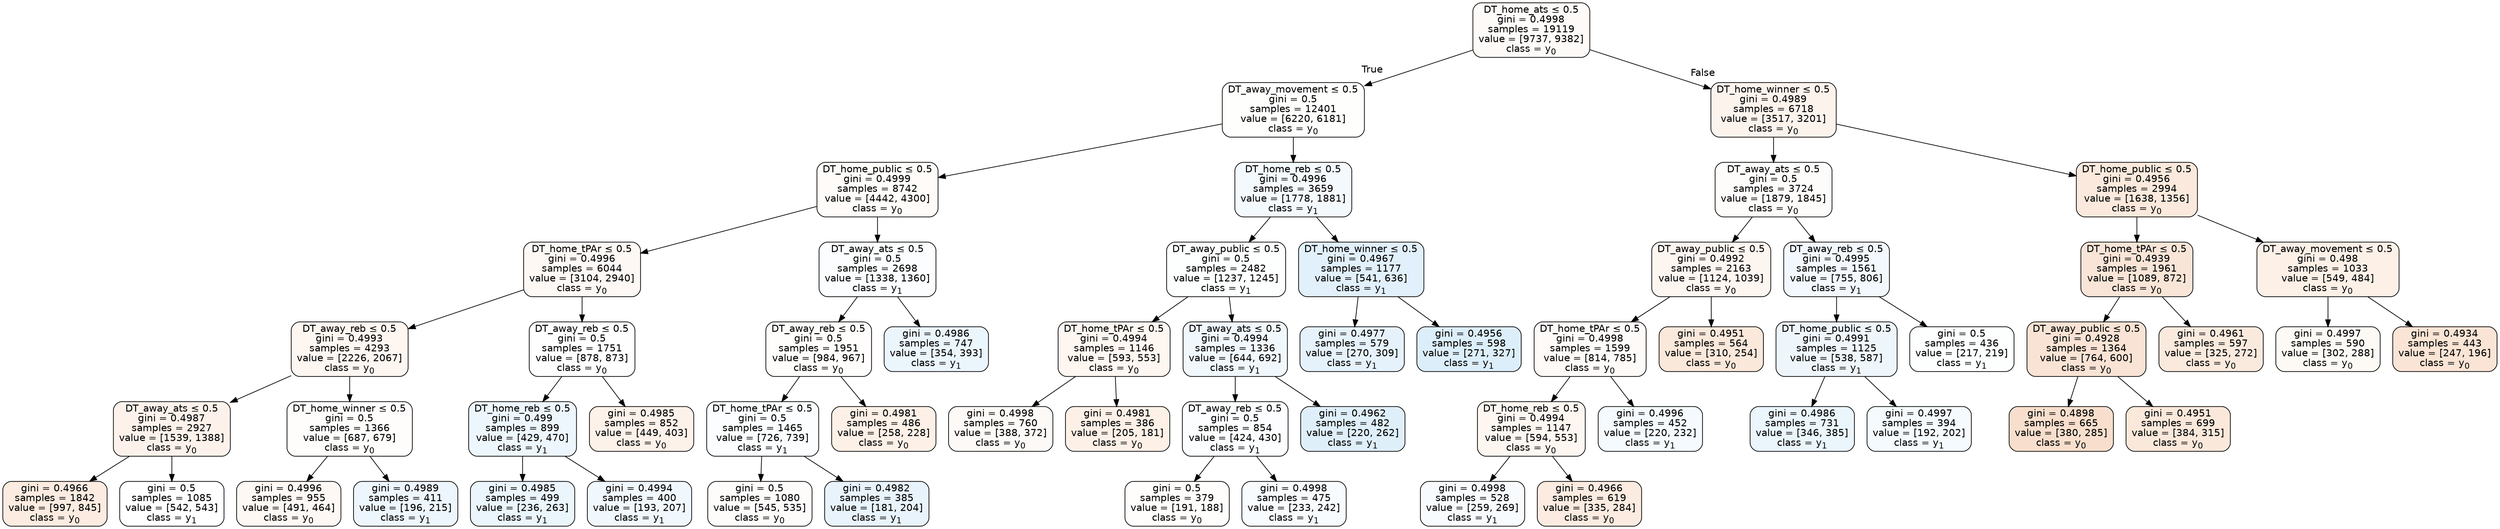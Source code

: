 digraph Tree {
node [shape=box, style="filled, rounded", color="black", fontname=helvetica] ;
edge [fontname=helvetica] ;
0 [label=<DT_home_ats &le; 0.5<br/>gini = 0.4998<br/>samples = 19119<br/>value = [9737, 9382]<br/>class = y<SUB>0</SUB>>, fillcolor="#e5813909"] ;
1 [label=<DT_away_movement &le; 0.5<br/>gini = 0.5<br/>samples = 12401<br/>value = [6220, 6181]<br/>class = y<SUB>0</SUB>>, fillcolor="#e5813902"] ;
0 -> 1 [labeldistance=2.5, labelangle=45, headlabel="True"] ;
2 [label=<DT_home_public &le; 0.5<br/>gini = 0.4999<br/>samples = 8742<br/>value = [4442, 4300]<br/>class = y<SUB>0</SUB>>, fillcolor="#e5813908"] ;
1 -> 2 ;
3 [label=<DT_home_tPAr &le; 0.5<br/>gini = 0.4996<br/>samples = 6044<br/>value = [3104, 2940]<br/>class = y<SUB>0</SUB>>, fillcolor="#e581390d"] ;
2 -> 3 ;
4 [label=<DT_away_reb &le; 0.5<br/>gini = 0.4993<br/>samples = 4293<br/>value = [2226, 2067]<br/>class = y<SUB>0</SUB>>, fillcolor="#e5813912"] ;
3 -> 4 ;
5 [label=<DT_away_ats &le; 0.5<br/>gini = 0.4987<br/>samples = 2927<br/>value = [1539, 1388]<br/>class = y<SUB>0</SUB>>, fillcolor="#e5813919"] ;
4 -> 5 ;
6 [label=<gini = 0.4966<br/>samples = 1842<br/>value = [997, 845]<br/>class = y<SUB>0</SUB>>, fillcolor="#e5813927"] ;
5 -> 6 ;
7 [label=<gini = 0.5<br/>samples = 1085<br/>value = [542, 543]<br/>class = y<SUB>1</SUB>>, fillcolor="#399de500"] ;
5 -> 7 ;
8 [label=<DT_home_winner &le; 0.5<br/>gini = 0.5<br/>samples = 1366<br/>value = [687, 679]<br/>class = y<SUB>0</SUB>>, fillcolor="#e5813903"] ;
4 -> 8 ;
9 [label=<gini = 0.4996<br/>samples = 955<br/>value = [491, 464]<br/>class = y<SUB>0</SUB>>, fillcolor="#e581390e"] ;
8 -> 9 ;
10 [label=<gini = 0.4989<br/>samples = 411<br/>value = [196, 215]<br/>class = y<SUB>1</SUB>>, fillcolor="#399de517"] ;
8 -> 10 ;
11 [label=<DT_away_reb &le; 0.5<br/>gini = 0.5<br/>samples = 1751<br/>value = [878, 873]<br/>class = y<SUB>0</SUB>>, fillcolor="#e5813901"] ;
3 -> 11 ;
12 [label=<DT_home_reb &le; 0.5<br/>gini = 0.499<br/>samples = 899<br/>value = [429, 470]<br/>class = y<SUB>1</SUB>>, fillcolor="#399de516"] ;
11 -> 12 ;
13 [label=<gini = 0.4985<br/>samples = 499<br/>value = [236, 263]<br/>class = y<SUB>1</SUB>>, fillcolor="#399de51a"] ;
12 -> 13 ;
14 [label=<gini = 0.4994<br/>samples = 400<br/>value = [193, 207]<br/>class = y<SUB>1</SUB>>, fillcolor="#399de511"] ;
12 -> 14 ;
15 [label=<gini = 0.4985<br/>samples = 852<br/>value = [449, 403]<br/>class = y<SUB>0</SUB>>, fillcolor="#e581391a"] ;
11 -> 15 ;
16 [label=<DT_away_ats &le; 0.5<br/>gini = 0.5<br/>samples = 2698<br/>value = [1338, 1360]<br/>class = y<SUB>1</SUB>>, fillcolor="#399de504"] ;
2 -> 16 ;
17 [label=<DT_away_reb &le; 0.5<br/>gini = 0.5<br/>samples = 1951<br/>value = [984, 967]<br/>class = y<SUB>0</SUB>>, fillcolor="#e5813904"] ;
16 -> 17 ;
18 [label=<DT_home_tPAr &le; 0.5<br/>gini = 0.5<br/>samples = 1465<br/>value = [726, 739]<br/>class = y<SUB>1</SUB>>, fillcolor="#399de504"] ;
17 -> 18 ;
19 [label=<gini = 0.5<br/>samples = 1080<br/>value = [545, 535]<br/>class = y<SUB>0</SUB>>, fillcolor="#e5813905"] ;
18 -> 19 ;
20 [label=<gini = 0.4982<br/>samples = 385<br/>value = [181, 204]<br/>class = y<SUB>1</SUB>>, fillcolor="#399de51d"] ;
18 -> 20 ;
21 [label=<gini = 0.4981<br/>samples = 486<br/>value = [258, 228]<br/>class = y<SUB>0</SUB>>, fillcolor="#e581391e"] ;
17 -> 21 ;
22 [label=<gini = 0.4986<br/>samples = 747<br/>value = [354, 393]<br/>class = y<SUB>1</SUB>>, fillcolor="#399de519"] ;
16 -> 22 ;
23 [label=<DT_home_reb &le; 0.5<br/>gini = 0.4996<br/>samples = 3659<br/>value = [1778, 1881]<br/>class = y<SUB>1</SUB>>, fillcolor="#399de50e"] ;
1 -> 23 ;
24 [label=<DT_away_public &le; 0.5<br/>gini = 0.5<br/>samples = 2482<br/>value = [1237, 1245]<br/>class = y<SUB>1</SUB>>, fillcolor="#399de502"] ;
23 -> 24 ;
25 [label=<DT_home_tPAr &le; 0.5<br/>gini = 0.4994<br/>samples = 1146<br/>value = [593, 553]<br/>class = y<SUB>0</SUB>>, fillcolor="#e5813911"] ;
24 -> 25 ;
26 [label=<gini = 0.4998<br/>samples = 760<br/>value = [388, 372]<br/>class = y<SUB>0</SUB>>, fillcolor="#e581390b"] ;
25 -> 26 ;
27 [label=<gini = 0.4981<br/>samples = 386<br/>value = [205, 181]<br/>class = y<SUB>0</SUB>>, fillcolor="#e581391e"] ;
25 -> 27 ;
28 [label=<DT_away_ats &le; 0.5<br/>gini = 0.4994<br/>samples = 1336<br/>value = [644, 692]<br/>class = y<SUB>1</SUB>>, fillcolor="#399de512"] ;
24 -> 28 ;
29 [label=<DT_away_reb &le; 0.5<br/>gini = 0.5<br/>samples = 854<br/>value = [424, 430]<br/>class = y<SUB>1</SUB>>, fillcolor="#399de504"] ;
28 -> 29 ;
30 [label=<gini = 0.5<br/>samples = 379<br/>value = [191, 188]<br/>class = y<SUB>0</SUB>>, fillcolor="#e5813904"] ;
29 -> 30 ;
31 [label=<gini = 0.4998<br/>samples = 475<br/>value = [233, 242]<br/>class = y<SUB>1</SUB>>, fillcolor="#399de509"] ;
29 -> 31 ;
32 [label=<gini = 0.4962<br/>samples = 482<br/>value = [220, 262]<br/>class = y<SUB>1</SUB>>, fillcolor="#399de529"] ;
28 -> 32 ;
33 [label=<DT_home_winner &le; 0.5<br/>gini = 0.4967<br/>samples = 1177<br/>value = [541, 636]<br/>class = y<SUB>1</SUB>>, fillcolor="#399de526"] ;
23 -> 33 ;
34 [label=<gini = 0.4977<br/>samples = 579<br/>value = [270, 309]<br/>class = y<SUB>1</SUB>>, fillcolor="#399de520"] ;
33 -> 34 ;
35 [label=<gini = 0.4956<br/>samples = 598<br/>value = [271, 327]<br/>class = y<SUB>1</SUB>>, fillcolor="#399de52c"] ;
33 -> 35 ;
36 [label=<DT_home_winner &le; 0.5<br/>gini = 0.4989<br/>samples = 6718<br/>value = [3517, 3201]<br/>class = y<SUB>0</SUB>>, fillcolor="#e5813917"] ;
0 -> 36 [labeldistance=2.5, labelangle=-45, headlabel="False"] ;
37 [label=<DT_away_ats &le; 0.5<br/>gini = 0.5<br/>samples = 3724<br/>value = [1879, 1845]<br/>class = y<SUB>0</SUB>>, fillcolor="#e5813905"] ;
36 -> 37 ;
38 [label=<DT_away_public &le; 0.5<br/>gini = 0.4992<br/>samples = 2163<br/>value = [1124, 1039]<br/>class = y<SUB>0</SUB>>, fillcolor="#e5813913"] ;
37 -> 38 ;
39 [label=<DT_home_tPAr &le; 0.5<br/>gini = 0.4998<br/>samples = 1599<br/>value = [814, 785]<br/>class = y<SUB>0</SUB>>, fillcolor="#e5813909"] ;
38 -> 39 ;
40 [label=<DT_home_reb &le; 0.5<br/>gini = 0.4994<br/>samples = 1147<br/>value = [594, 553]<br/>class = y<SUB>0</SUB>>, fillcolor="#e5813912"] ;
39 -> 40 ;
41 [label=<gini = 0.4998<br/>samples = 528<br/>value = [259, 269]<br/>class = y<SUB>1</SUB>>, fillcolor="#399de509"] ;
40 -> 41 ;
42 [label=<gini = 0.4966<br/>samples = 619<br/>value = [335, 284]<br/>class = y<SUB>0</SUB>>, fillcolor="#e5813927"] ;
40 -> 42 ;
43 [label=<gini = 0.4996<br/>samples = 452<br/>value = [220, 232]<br/>class = y<SUB>1</SUB>>, fillcolor="#399de50d"] ;
39 -> 43 ;
44 [label=<gini = 0.4951<br/>samples = 564<br/>value = [310, 254]<br/>class = y<SUB>0</SUB>>, fillcolor="#e581392e"] ;
38 -> 44 ;
45 [label=<DT_away_reb &le; 0.5<br/>gini = 0.4995<br/>samples = 1561<br/>value = [755, 806]<br/>class = y<SUB>1</SUB>>, fillcolor="#399de510"] ;
37 -> 45 ;
46 [label=<DT_home_public &le; 0.5<br/>gini = 0.4991<br/>samples = 1125<br/>value = [538, 587]<br/>class = y<SUB>1</SUB>>, fillcolor="#399de515"] ;
45 -> 46 ;
47 [label=<gini = 0.4986<br/>samples = 731<br/>value = [346, 385]<br/>class = y<SUB>1</SUB>>, fillcolor="#399de51a"] ;
46 -> 47 ;
48 [label=<gini = 0.4997<br/>samples = 394<br/>value = [192, 202]<br/>class = y<SUB>1</SUB>>, fillcolor="#399de50d"] ;
46 -> 48 ;
49 [label=<gini = 0.5<br/>samples = 436<br/>value = [217, 219]<br/>class = y<SUB>1</SUB>>, fillcolor="#399de502"] ;
45 -> 49 ;
50 [label=<DT_home_public &le; 0.5<br/>gini = 0.4956<br/>samples = 2994<br/>value = [1638, 1356]<br/>class = y<SUB>0</SUB>>, fillcolor="#e581392c"] ;
36 -> 50 ;
51 [label=<DT_home_tPAr &le; 0.5<br/>gini = 0.4939<br/>samples = 1961<br/>value = [1089, 872]<br/>class = y<SUB>0</SUB>>, fillcolor="#e5813933"] ;
50 -> 51 ;
52 [label=<DT_away_public &le; 0.5<br/>gini = 0.4928<br/>samples = 1364<br/>value = [764, 600]<br/>class = y<SUB>0</SUB>>, fillcolor="#e5813937"] ;
51 -> 52 ;
53 [label=<gini = 0.4898<br/>samples = 665<br/>value = [380, 285]<br/>class = y<SUB>0</SUB>>, fillcolor="#e5813940"] ;
52 -> 53 ;
54 [label=<gini = 0.4951<br/>samples = 699<br/>value = [384, 315]<br/>class = y<SUB>0</SUB>>, fillcolor="#e581392e"] ;
52 -> 54 ;
55 [label=<gini = 0.4961<br/>samples = 597<br/>value = [325, 272]<br/>class = y<SUB>0</SUB>>, fillcolor="#e581392a"] ;
51 -> 55 ;
56 [label=<DT_away_movement &le; 0.5<br/>gini = 0.498<br/>samples = 1033<br/>value = [549, 484]<br/>class = y<SUB>0</SUB>>, fillcolor="#e581391e"] ;
50 -> 56 ;
57 [label=<gini = 0.4997<br/>samples = 590<br/>value = [302, 288]<br/>class = y<SUB>0</SUB>>, fillcolor="#e581390c"] ;
56 -> 57 ;
58 [label=<gini = 0.4934<br/>samples = 443<br/>value = [247, 196]<br/>class = y<SUB>0</SUB>>, fillcolor="#e5813935"] ;
56 -> 58 ;
}